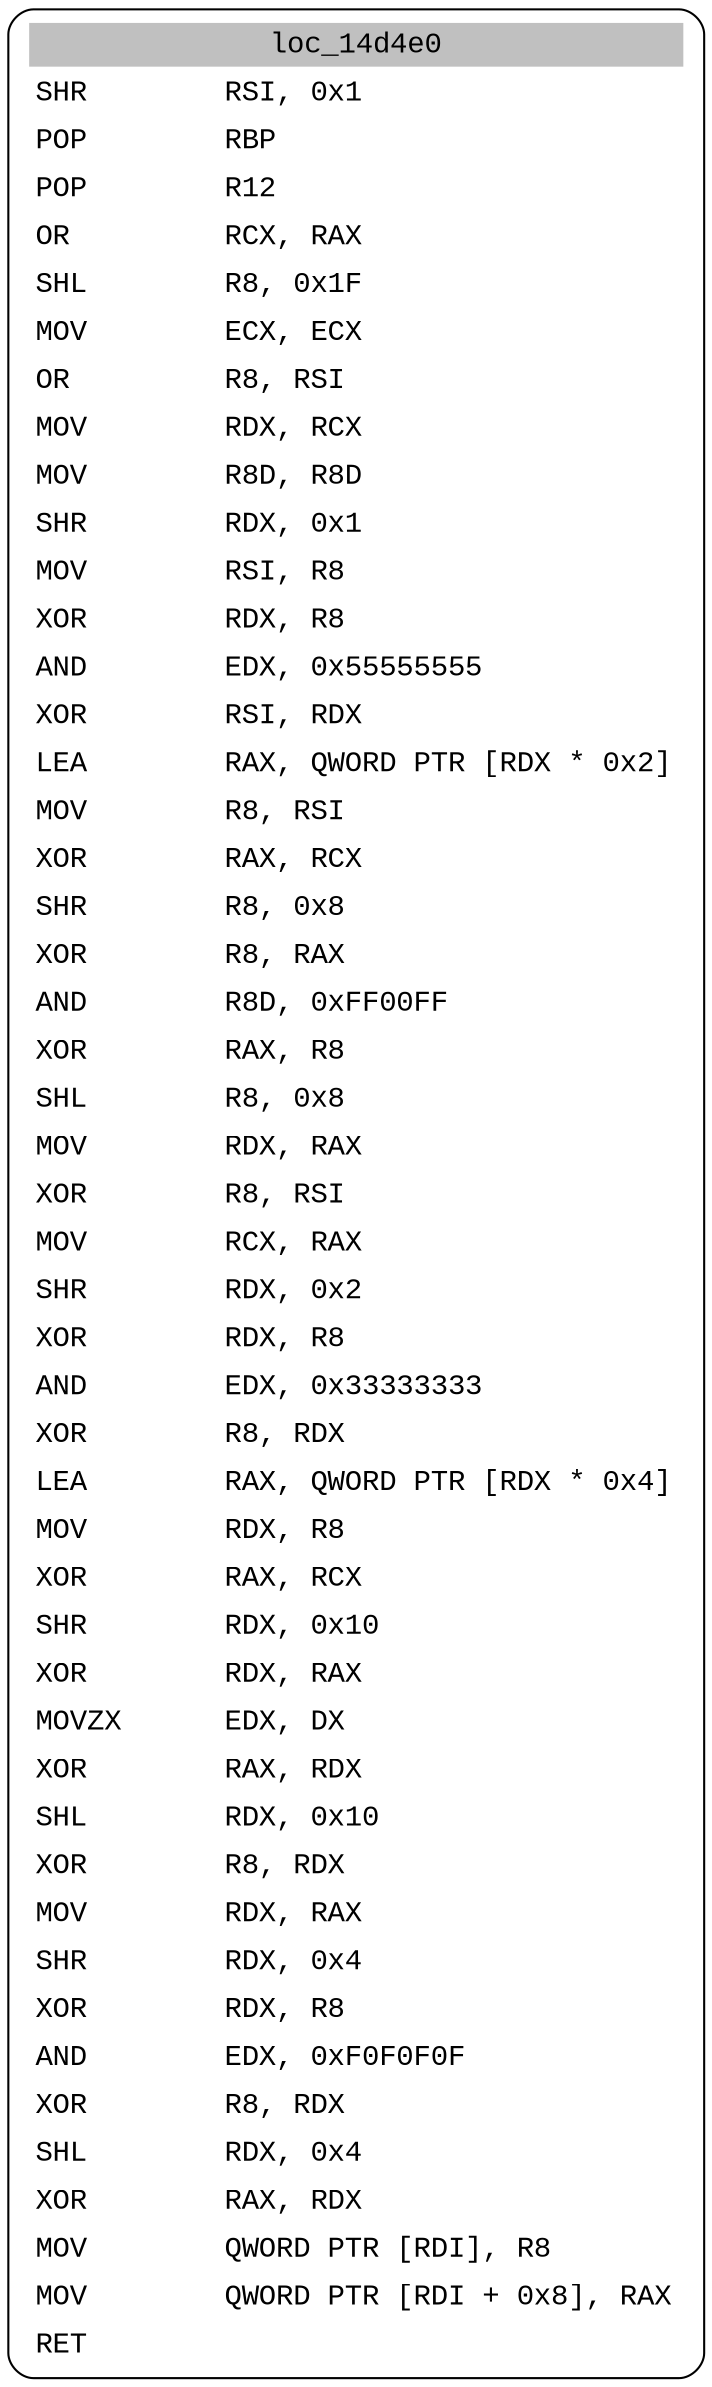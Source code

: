 digraph asm_graph {
1941 [
shape="Mrecord" fontname="Courier New"label =<<table border="0" cellborder="0" cellpadding="3"><tr><td align="center" colspan="2" bgcolor="grey">loc_14d4e0</td></tr><tr><td align="left">SHR        RSI, 0x1</td></tr><tr><td align="left">POP        RBP</td></tr><tr><td align="left">POP        R12</td></tr><tr><td align="left">OR         RCX, RAX</td></tr><tr><td align="left">SHL        R8, 0x1F</td></tr><tr><td align="left">MOV        ECX, ECX</td></tr><tr><td align="left">OR         R8, RSI</td></tr><tr><td align="left">MOV        RDX, RCX</td></tr><tr><td align="left">MOV        R8D, R8D</td></tr><tr><td align="left">SHR        RDX, 0x1</td></tr><tr><td align="left">MOV        RSI, R8</td></tr><tr><td align="left">XOR        RDX, R8</td></tr><tr><td align="left">AND        EDX, 0x55555555</td></tr><tr><td align="left">XOR        RSI, RDX</td></tr><tr><td align="left">LEA        RAX, QWORD PTR [RDX * 0x2]</td></tr><tr><td align="left">MOV        R8, RSI</td></tr><tr><td align="left">XOR        RAX, RCX</td></tr><tr><td align="left">SHR        R8, 0x8</td></tr><tr><td align="left">XOR        R8, RAX</td></tr><tr><td align="left">AND        R8D, 0xFF00FF</td></tr><tr><td align="left">XOR        RAX, R8</td></tr><tr><td align="left">SHL        R8, 0x8</td></tr><tr><td align="left">MOV        RDX, RAX</td></tr><tr><td align="left">XOR        R8, RSI</td></tr><tr><td align="left">MOV        RCX, RAX</td></tr><tr><td align="left">SHR        RDX, 0x2</td></tr><tr><td align="left">XOR        RDX, R8</td></tr><tr><td align="left">AND        EDX, 0x33333333</td></tr><tr><td align="left">XOR        R8, RDX</td></tr><tr><td align="left">LEA        RAX, QWORD PTR [RDX * 0x4]</td></tr><tr><td align="left">MOV        RDX, R8</td></tr><tr><td align="left">XOR        RAX, RCX</td></tr><tr><td align="left">SHR        RDX, 0x10</td></tr><tr><td align="left">XOR        RDX, RAX</td></tr><tr><td align="left">MOVZX      EDX, DX</td></tr><tr><td align="left">XOR        RAX, RDX</td></tr><tr><td align="left">SHL        RDX, 0x10</td></tr><tr><td align="left">XOR        R8, RDX</td></tr><tr><td align="left">MOV        RDX, RAX</td></tr><tr><td align="left">SHR        RDX, 0x4</td></tr><tr><td align="left">XOR        RDX, R8</td></tr><tr><td align="left">AND        EDX, 0xF0F0F0F</td></tr><tr><td align="left">XOR        R8, RDX</td></tr><tr><td align="left">SHL        RDX, 0x4</td></tr><tr><td align="left">XOR        RAX, RDX</td></tr><tr><td align="left">MOV        QWORD PTR [RDI], R8</td></tr><tr><td align="left">MOV        QWORD PTR [RDI + 0x8], RAX</td></tr><tr><td align="left">RET        </td></tr></table>> ];
}